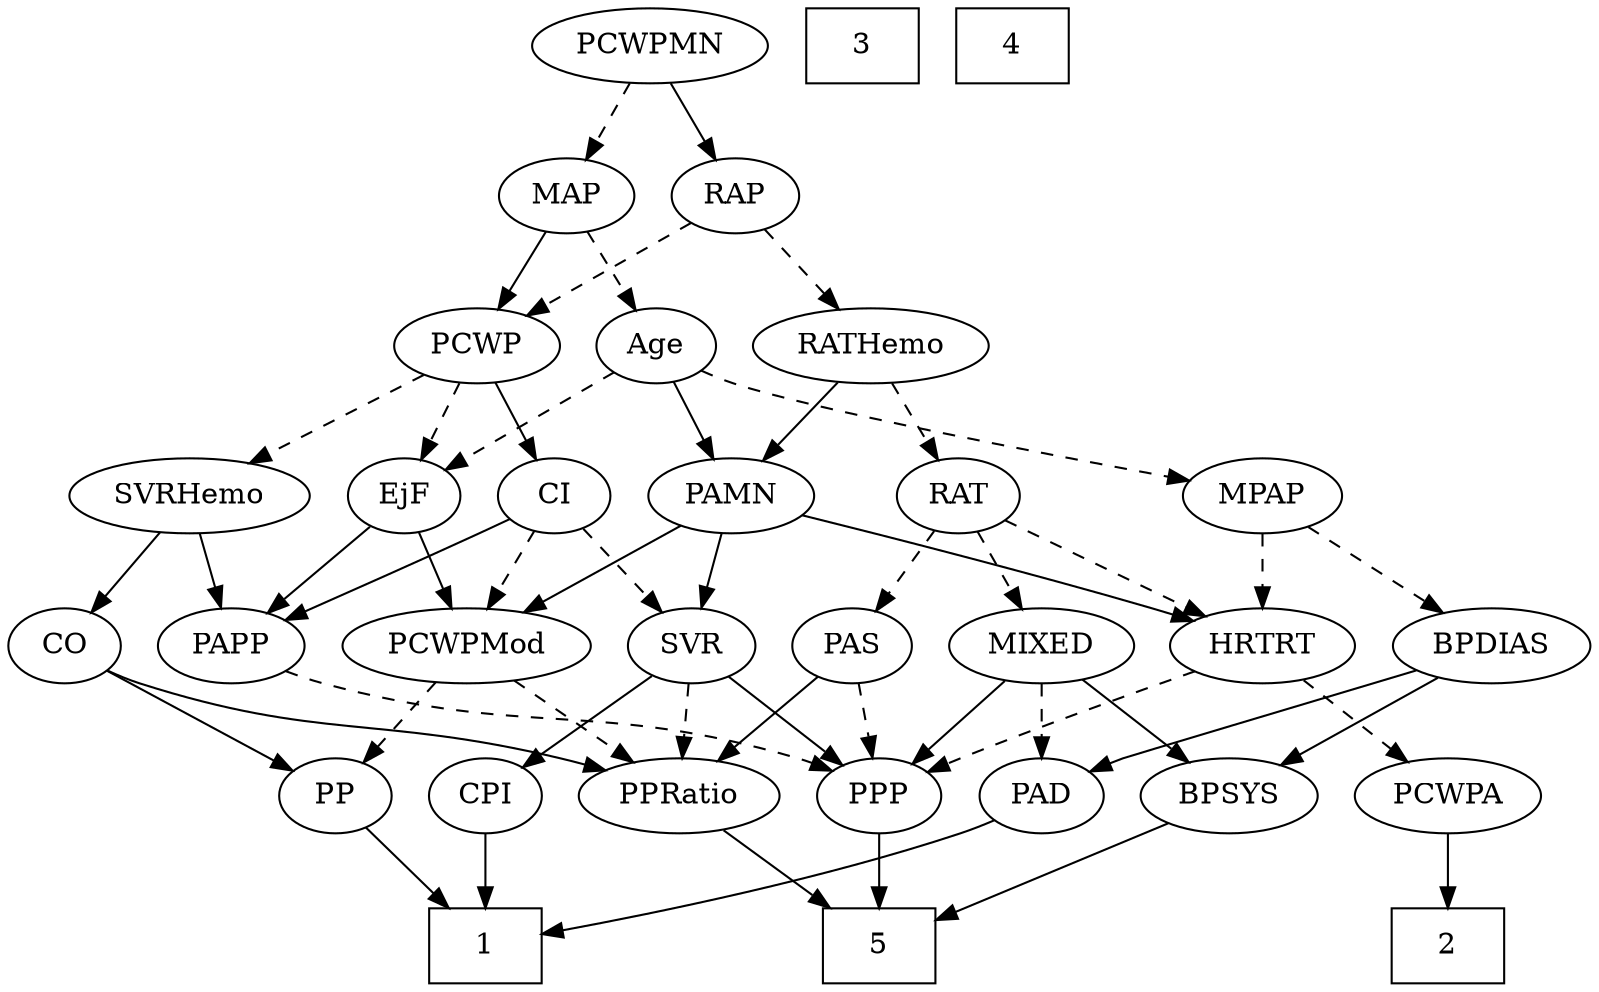 strict digraph {
	graph [bb="0,0,702.25,468"];
	node [label="\N"];
	1	[height=0.5,
		pos="218,18",
		shape=box,
		width=0.75];
	2	[height=0.5,
		pos="643,18",
		shape=box,
		width=0.75];
	3	[height=0.5,
		pos="379,450",
		shape=box,
		width=0.75];
	4	[height=0.5,
		pos="451,450",
		shape=box,
		width=0.75];
	5	[height=0.5,
		pos="388,18",
		shape=box,
		width=0.75];
	Age	[height=0.5,
		pos="286,306",
		width=0.75];
	EjF	[height=0.5,
		pos="170,234",
		width=0.75];
	Age -> EjF	[pos="e,189.48,246.75 266.58,293.28 247.85,281.98 219.28,264.74 198.07,251.94",
		style=dashed];
	MPAP	[height=0.5,
		pos="560,234",
		width=0.97491];
	Age -> MPAP	[pos="e,526.64,240.02 306.61,294.31 311.57,292.01 316.9,289.75 322,288 388.22,265.31 468.2,249.82 516.53,241.69",
		style=dashed];
	PAMN	[height=0.5,
		pos="323,234",
		width=1.011];
	Age -> PAMN	[pos="e,314.21,251.63 294.58,288.76 299,280.4 304.49,270.02 309.47,260.61",
		style=solid];
	PCWPMod	[height=0.5,
		pos="206,162",
		width=1.4443];
	EjF -> PCWPMod	[pos="e,197.19,180.12 178.35,216.76 182.54,208.61 187.73,198.53 192.47,189.31",
		style=solid];
	PAPP	[height=0.5,
		pos="104,162",
		width=0.88464];
	EjF -> PAPP	[pos="e,118.43,178.31 156,218.15 147.11,208.72 135.43,196.33 125.39,185.69",
		style=solid];
	RAP	[height=0.5,
		pos="322,378",
		width=0.77632];
	RATHemo	[height=0.5,
		pos="380,306",
		width=1.3721];
	RAP -> RATHemo	[pos="e,366.22,323.63 334.59,361.81 341.95,352.93 351.41,341.5 359.79,331.39",
		style=dashed];
	PCWP	[height=0.5,
		pos="206,306",
		width=0.97491];
	RAP -> PCWP	[pos="e,228.15,320.37 302.32,365.13 284.42,354.32 257.69,338.19 236.93,325.66",
		style=dashed];
	MIXED	[height=0.5,
		pos="462,162",
		width=1.1193];
	BPSYS	[height=0.5,
		pos="546,90",
		width=1.0471];
	MIXED -> BPSYS	[pos="e,528.1,105.92 480.23,145.81 491.97,136.02 507.42,123.15 520.4,112.34",
		style=solid];
	PAD	[height=0.5,
		pos="462,90",
		width=0.79437];
	MIXED -> PAD	[pos="e,462,108.1 462,143.7 462,135.98 462,126.71 462,118.11",
		style=dashed];
	PPP	[height=0.5,
		pos="388,90",
		width=0.75];
	MIXED -> PPP	[pos="e,402.87,105.07 445.58,145.46 435.2,135.65 421.65,122.83 410.31,112.1",
		style=solid];
	BPDIAS	[height=0.5,
		pos="660,162",
		width=1.1735];
	MPAP -> BPDIAS	[pos="e,638.76,177.87 580.24,218.83 594.59,208.79 614.08,195.15 630.2,183.86",
		style=dashed];
	HRTRT	[height=0.5,
		pos="560,162",
		width=1.1013];
	MPAP -> HRTRT	[pos="e,560,180.1 560,215.7 560,207.98 560,198.71 560,190.11",
		style=dashed];
	BPSYS -> 5	[pos="e,415.2,31.05 519.2,77.125 493.17,65.596 453.47,48.006 424.56,35.196",
		style=solid];
	PAD -> 1	[pos="e,245.1,24.441 439.75,78.293 434.64,76.047 429.19,73.812 424,72 366.15,51.782 296.75,35.506 255.07,26.556",
		style=solid];
	CO	[height=0.5,
		pos="27,162",
		width=0.75];
	PP	[height=0.5,
		pos="146,90",
		width=0.75];
	CO -> PP	[pos="e,126.32,102.58 46.65,149.44 65.943,138.09 95.581,120.66 117.47,107.78",
		style=solid];
	PPRatio	[height=0.5,
		pos="303,90",
		width=1.1013];
	CO -> PPRatio	[pos="e,273.42,102.05 47.573,150.19 52.527,147.89 57.872,145.66 63,144 145.17,117.34 170.52,130.22 254,108 257.18,107.15 260.44,106.2 \
263.71,105.2",
		style=solid];
	PAS	[height=0.5,
		pos="377,162",
		width=0.75];
	PAS -> PPP	[pos="e,385.29,108.28 379.66,144.05 380.87,136.35 382.34,127.03 383.7,118.36",
		style=dashed];
	PAS -> PPRatio	[pos="e,319.5,106.61 362.02,146.83 352.01,137.36 338.6,124.67 327.09,113.79",
		style=solid];
	SVR	[height=0.5,
		pos="304,162",
		width=0.77632];
	PAMN -> SVR	[pos="e,308.56,179.79 318.4,216.05 316.25,208.14 313.65,198.54 311.24,189.69",
		style=solid];
	PAMN -> PCWPMod	[pos="e,231.04,177.98 300.72,219.67 283.47,209.35 259.29,194.89 239.69,183.15",
		style=solid];
	PAMN -> HRTRT	[pos="e,529.77,173.8 354.44,224.75 391.91,214.77 456.32,197.17 511,180 513.95,179.07 517,178.09 520.06,177.08",
		style=solid];
	RATHemo -> PAMN	[pos="e,336.02,250.99 366.49,288.41 359.29,279.57 350.3,268.53 342.37,258.79",
		style=solid];
	RAT	[height=0.5,
		pos="424,234",
		width=0.75827];
	RATHemo -> RAT	[pos="e,414.05,250.83 390.65,288.05 396.05,279.47 402.7,268.89 408.64,259.44",
		style=dashed];
	CPI	[height=0.5,
		pos="218,90",
		width=0.75];
	CPI -> 1	[pos="e,218,36.104 218,71.697 218,63.983 218,54.712 218,46.112",
		style=solid];
	RAT -> MIXED	[pos="e,452.97,179.63 432.81,216.76 437.35,208.4 442.99,198.02 448.1,188.61",
		style=dashed];
	RAT -> PAS	[pos="e,387.62,178.82 413.33,217.12 407.45,208.34 400.01,197.26 393.39,187.42",
		style=dashed];
	RAT -> HRTRT	[pos="e,534.62,176.06 444.95,222.22 466.45,211.15 500.26,193.75 525.68,180.67",
		style=dashed];
	SVR -> CPI	[pos="e,234.53,104.46 287.42,147.5 274.69,137.14 256.91,122.67 242.54,110.97",
		style=solid];
	SVR -> PPP	[pos="e,371.72,104.56 320.6,147.17 332.99,136.85 350.1,122.58 363.98,111.01",
		style=solid];
	SVR -> PPRatio	[pos="e,303.24,108.1 303.75,143.7 303.64,135.98 303.51,126.71 303.39,118.11",
		style=dashed];
	PCWPMod -> PP	[pos="e,158.89,106.04 191.78,144.41 183.91,135.22 174,123.67 165.42,113.66",
		style=dashed];
	PCWPMod -> PPRatio	[pos="e,282.86,105.54 227.53,145.46 241.34,135.5 259.43,122.44 274.43,111.61",
		style=dashed];
	PCWPA	[height=0.5,
		pos="643,90",
		width=1.1555];
	PCWPA -> 2	[pos="e,643,36.104 643,71.697 643,63.983 643,54.712 643,46.112",
		style=solid];
	PCWPMN	[height=0.5,
		pos="284,450",
		width=1.3902];
	PCWPMN -> RAP	[pos="e,313.15,395.31 293.2,432.05 297.75,423.68 303.32,413.4 308.36,404.13",
		style=solid];
	MAP	[height=0.5,
		pos="246,378",
		width=0.84854];
	PCWPMN -> MAP	[pos="e,254.85,395.31 274.8,432.05 270.25,423.68 264.68,413.4 259.64,404.13",
		style=dashed];
	SVRHemo	[height=0.5,
		pos="75,234",
		width=1.3902];
	SVRHemo -> CO	[pos="e,37.963,178.99 63.625,216.41 57.682,207.74 50.294,196.97 43.715,187.38",
		style=solid];
	SVRHemo -> PAPP	[pos="e,97.045,179.79 82.02,216.05 85.368,207.97 89.45,198.12 93.182,189.11",
		style=solid];
	BPDIAS -> BPSYS	[pos="e,568.26,104.67 636.93,146.83 619.63,136.21 595.78,121.56 576.84,109.94",
		style=solid];
	BPDIAS -> PAD	[pos="e,484.13,101.67 627.91,150.27 621.64,148.19 615.11,146.02 609,144 560.16,127.87 546.89,126.77 499,108 497.17,107.28 495.31,106.52 \
493.43,105.74",
		style=solid];
	MAP -> Age	[pos="e,276.77,323.15 255.28,360.76 260.17,352.19 266.29,341.49 271.77,331.9",
		style=dashed];
	MAP -> PCWP	[pos="e,215.5,323.63 236.72,360.76 231.95,352.4 226.01,342.02 220.63,332.61",
		style=solid];
	PP -> 1	[pos="e,200.4,36.113 160.57,74.834 169.92,65.746 182.3,53.71 193.17,43.141",
		style=solid];
	PPP -> 5	[pos="e,388,36.104 388,71.697 388,63.983 388,54.712 388,46.112",
		style=solid];
	PPRatio -> 5	[pos="e,367.2,36.127 321.44,73.811 332.5,64.707 346.79,52.937 359.3,42.639",
		style=solid];
	PCWP -> EjF	[pos="e,178.47,251.47 197.47,288.41 193.16,280.04 187.85,269.71 183.05,260.37",
		style=dashed];
	PCWP -> SVRHemo	[pos="e,101.83,249.34 182.58,292.49 162.66,281.84 133.73,266.38 110.89,254.18",
		style=dashed];
	CI	[height=0.5,
		pos="242,234",
		width=0.75];
	PCWP -> CI	[pos="e,233.53,251.47 214.53,288.41 218.84,280.04 224.15,269.71 228.95,260.37",
		style=solid];
	CI -> SVR	[pos="e,290.44,178.31 255.15,218.15 263.42,208.82 274.26,196.57 283.63,186",
		style=dashed];
	CI -> PCWPMod	[pos="e,214.81,180.12 233.65,216.76 229.46,208.61 224.27,198.53 219.53,189.31",
		style=dashed];
	CI -> PAPP	[pos="e,127,174.67 221.04,222.37 198.48,210.92 162.31,192.58 136.14,179.3",
		style=solid];
	PAPP -> PPP	[pos="e,367.44,101.87 127.96,150.03 133.48,147.79 139.38,145.63 145,144 234.68,117.96 262.98,136.19 352,108 353.93,107.39 355.88,106.7 \
357.84,105.95",
		style=dashed];
	HRTRT -> PCWPA	[pos="e,624.74,106.4 578.01,145.81 589.35,136.25 604.18,123.74 616.82,113.08",
		style=dashed];
	HRTRT -> PPP	[pos="e,409.21,101.31 530.04,150.01 502.33,139.68 460.08,123.53 424,108 422.19,107.22 420.34,106.41 418.47,105.57",
		style=dashed];
}
